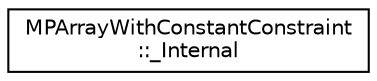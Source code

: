 digraph "Graphical Class Hierarchy"
{
 // LATEX_PDF_SIZE
  edge [fontname="Helvetica",fontsize="10",labelfontname="Helvetica",labelfontsize="10"];
  node [fontname="Helvetica",fontsize="10",shape=record];
  rankdir="LR";
  Node0 [label="MPArrayWithConstantConstraint\l::_Internal",height=0.2,width=0.4,color="black", fillcolor="white", style="filled",URL="$classoperations__research_1_1_m_p_array_with_constant_constraint_1_1___internal.html",tooltip=" "];
}
